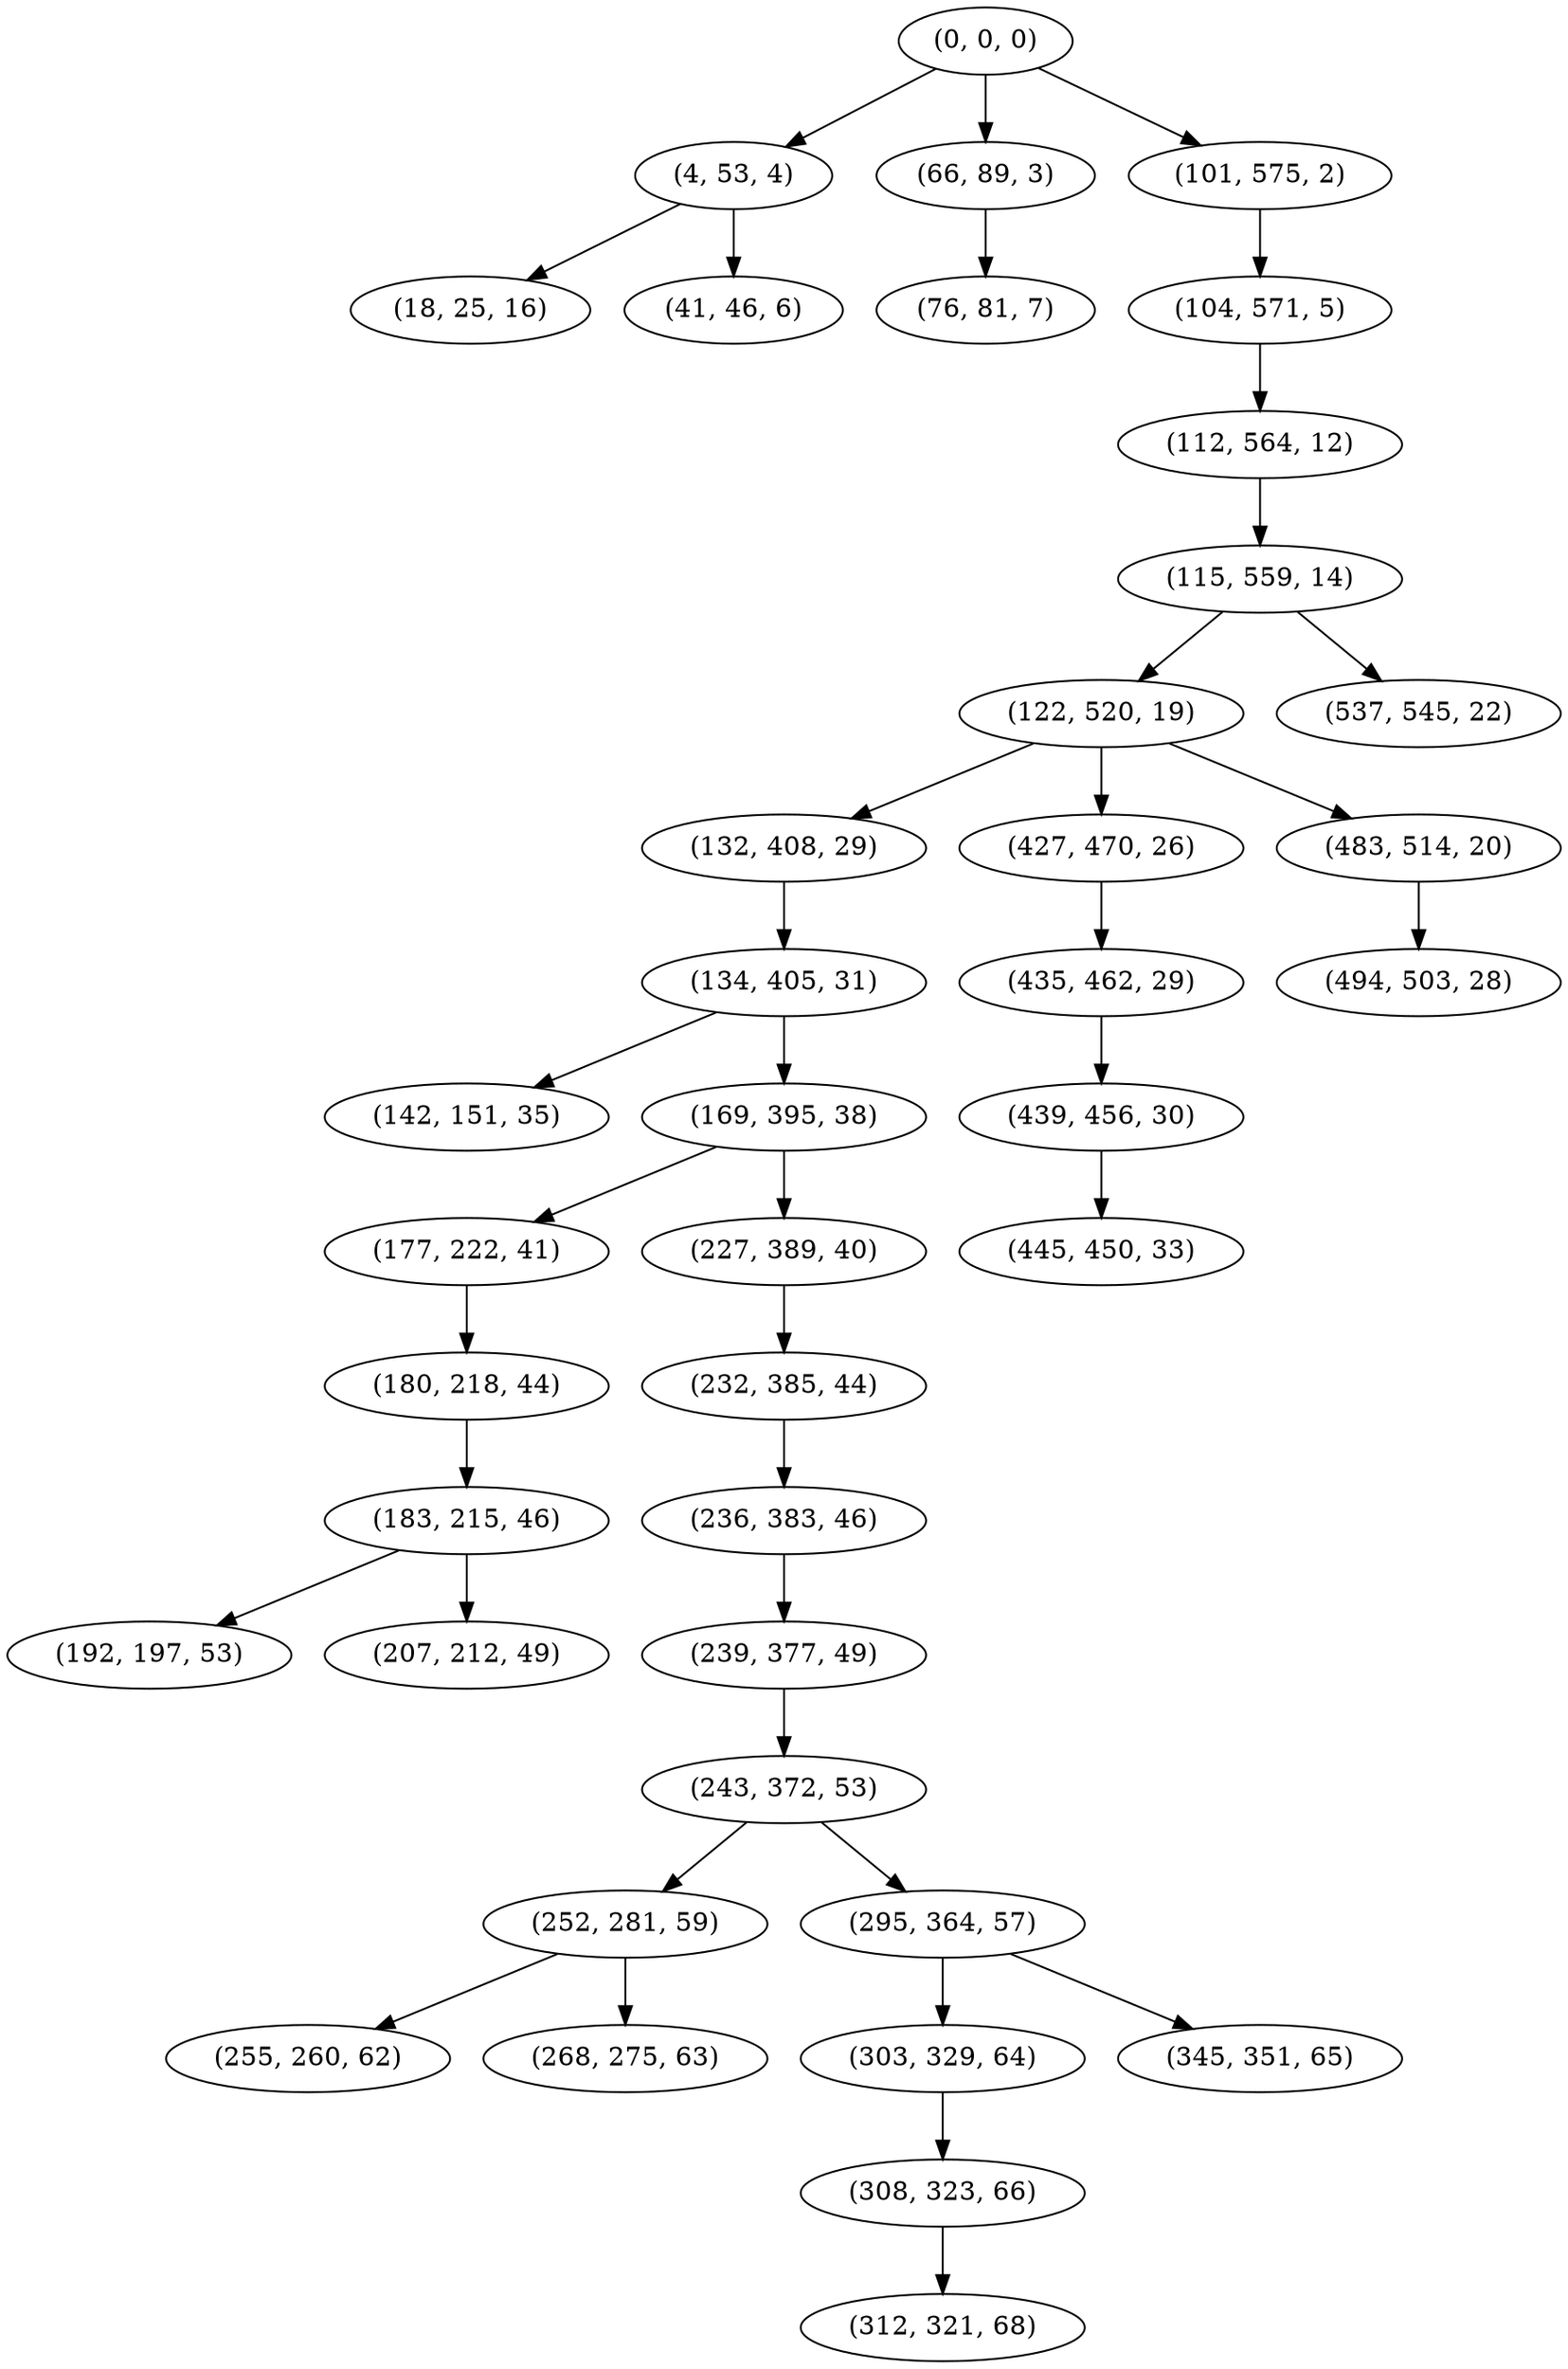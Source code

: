 digraph tree {
    "(0, 0, 0)";
    "(4, 53, 4)";
    "(18, 25, 16)";
    "(41, 46, 6)";
    "(66, 89, 3)";
    "(76, 81, 7)";
    "(101, 575, 2)";
    "(104, 571, 5)";
    "(112, 564, 12)";
    "(115, 559, 14)";
    "(122, 520, 19)";
    "(132, 408, 29)";
    "(134, 405, 31)";
    "(142, 151, 35)";
    "(169, 395, 38)";
    "(177, 222, 41)";
    "(180, 218, 44)";
    "(183, 215, 46)";
    "(192, 197, 53)";
    "(207, 212, 49)";
    "(227, 389, 40)";
    "(232, 385, 44)";
    "(236, 383, 46)";
    "(239, 377, 49)";
    "(243, 372, 53)";
    "(252, 281, 59)";
    "(255, 260, 62)";
    "(268, 275, 63)";
    "(295, 364, 57)";
    "(303, 329, 64)";
    "(308, 323, 66)";
    "(312, 321, 68)";
    "(345, 351, 65)";
    "(427, 470, 26)";
    "(435, 462, 29)";
    "(439, 456, 30)";
    "(445, 450, 33)";
    "(483, 514, 20)";
    "(494, 503, 28)";
    "(537, 545, 22)";
    "(0, 0, 0)" -> "(4, 53, 4)";
    "(0, 0, 0)" -> "(66, 89, 3)";
    "(0, 0, 0)" -> "(101, 575, 2)";
    "(4, 53, 4)" -> "(18, 25, 16)";
    "(4, 53, 4)" -> "(41, 46, 6)";
    "(66, 89, 3)" -> "(76, 81, 7)";
    "(101, 575, 2)" -> "(104, 571, 5)";
    "(104, 571, 5)" -> "(112, 564, 12)";
    "(112, 564, 12)" -> "(115, 559, 14)";
    "(115, 559, 14)" -> "(122, 520, 19)";
    "(115, 559, 14)" -> "(537, 545, 22)";
    "(122, 520, 19)" -> "(132, 408, 29)";
    "(122, 520, 19)" -> "(427, 470, 26)";
    "(122, 520, 19)" -> "(483, 514, 20)";
    "(132, 408, 29)" -> "(134, 405, 31)";
    "(134, 405, 31)" -> "(142, 151, 35)";
    "(134, 405, 31)" -> "(169, 395, 38)";
    "(169, 395, 38)" -> "(177, 222, 41)";
    "(169, 395, 38)" -> "(227, 389, 40)";
    "(177, 222, 41)" -> "(180, 218, 44)";
    "(180, 218, 44)" -> "(183, 215, 46)";
    "(183, 215, 46)" -> "(192, 197, 53)";
    "(183, 215, 46)" -> "(207, 212, 49)";
    "(227, 389, 40)" -> "(232, 385, 44)";
    "(232, 385, 44)" -> "(236, 383, 46)";
    "(236, 383, 46)" -> "(239, 377, 49)";
    "(239, 377, 49)" -> "(243, 372, 53)";
    "(243, 372, 53)" -> "(252, 281, 59)";
    "(243, 372, 53)" -> "(295, 364, 57)";
    "(252, 281, 59)" -> "(255, 260, 62)";
    "(252, 281, 59)" -> "(268, 275, 63)";
    "(295, 364, 57)" -> "(303, 329, 64)";
    "(295, 364, 57)" -> "(345, 351, 65)";
    "(303, 329, 64)" -> "(308, 323, 66)";
    "(308, 323, 66)" -> "(312, 321, 68)";
    "(427, 470, 26)" -> "(435, 462, 29)";
    "(435, 462, 29)" -> "(439, 456, 30)";
    "(439, 456, 30)" -> "(445, 450, 33)";
    "(483, 514, 20)" -> "(494, 503, 28)";
}
